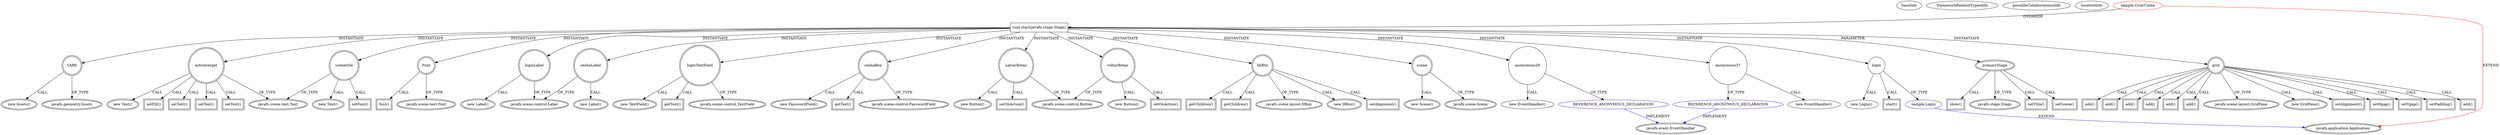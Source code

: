 digraph {
baseInfo[graphId=3739,category="extension_graph",isAnonymous=false,possibleRelation=true]
frameworkRelatedTypesInfo[0="javafx.application.Application"]
possibleCollaborationsInfo[0="3739~OVERRIDING_METHOD_DECLARATION-INSTANTIATION-~javafx.application.Application ~javafx.event.EventHandler ~false~true",1="3739~OVERRIDING_METHOD_DECLARATION-INSTANTIATION-~javafx.application.Application ~javafx.application.Application ~false~false"]
locationInfo[projectName="nandoacoelho-SGFP-Sistema-Gerenciador-Financeiro-Pessoal",filePath="/nandoacoelho-SGFP-Sistema-Gerenciador-Financeiro-Pessoal/SGFP-Sistema-Gerenciador-Financeiro-Pessoal-master/src/sample/CriarConta.java",contextSignature="CriarConta",graphId="3739"]
0[label="sample.CriarConta",vertexType="ROOT_CLIENT_CLASS_DECLARATION",isFrameworkType=false,color=red]
1[label="javafx.application.Application",vertexType="FRAMEWORK_CLASS_TYPE",isFrameworkType=true,peripheries=2]
2[label="void start(javafx.stage.Stage)",vertexType="OVERRIDING_METHOD_DECLARATION",isFrameworkType=false,shape=box]
3[label="primaryStage",vertexType="PARAMETER_DECLARATION",isFrameworkType=true,peripheries=2]
4[label="javafx.stage.Stage",vertexType="FRAMEWORK_CLASS_TYPE",isFrameworkType=true,peripheries=2]
6[label="setTitle()",vertexType="INSIDE_CALL",isFrameworkType=true,peripheries=2,shape=box]
8[label="grid",vertexType="VARIABLE_EXPRESION",isFrameworkType=true,peripheries=2,shape=circle]
9[label="javafx.scene.layout.GridPane",vertexType="FRAMEWORK_CLASS_TYPE",isFrameworkType=true,peripheries=2]
7[label="new GridPane()",vertexType="CONSTRUCTOR_CALL",isFrameworkType=true,peripheries=2]
11[label="setAlignment()",vertexType="INSIDE_CALL",isFrameworkType=true,peripheries=2,shape=box]
13[label="setHgap()",vertexType="INSIDE_CALL",isFrameworkType=true,peripheries=2,shape=box]
15[label="setVgap()",vertexType="INSIDE_CALL",isFrameworkType=true,peripheries=2,shape=box]
17[label="setPadding()",vertexType="INSIDE_CALL",isFrameworkType=true,peripheries=2,shape=box]
19[label="VAR6",vertexType="VARIABLE_EXPRESION",isFrameworkType=true,peripheries=2,shape=circle]
20[label="javafx.geometry.Insets",vertexType="FRAMEWORK_CLASS_TYPE",isFrameworkType=true,peripheries=2]
18[label="new Insets()",vertexType="CONSTRUCTOR_CALL",isFrameworkType=true,peripheries=2]
22[label="scenetitle",vertexType="VARIABLE_EXPRESION",isFrameworkType=true,peripheries=2,shape=circle]
23[label="javafx.scene.text.Text",vertexType="FRAMEWORK_CLASS_TYPE",isFrameworkType=true,peripheries=2]
21[label="new Text()",vertexType="CONSTRUCTOR_CALL",isFrameworkType=true,peripheries=2]
25[label="setFont()",vertexType="INSIDE_CALL",isFrameworkType=true,peripheries=2,shape=box]
26[label="Font",vertexType="VARIABLE_EXPRESION",isFrameworkType=true,peripheries=2,shape=circle]
28[label="javafx.scene.text.Font",vertexType="FRAMEWORK_CLASS_TYPE",isFrameworkType=true,peripheries=2]
27[label="font()",vertexType="INSIDE_CALL",isFrameworkType=true,peripheries=2,shape=box]
30[label="add()",vertexType="INSIDE_CALL",isFrameworkType=true,peripheries=2,shape=box]
32[label="loginLabel",vertexType="VARIABLE_EXPRESION",isFrameworkType=true,peripheries=2,shape=circle]
33[label="javafx.scene.control.Label",vertexType="FRAMEWORK_CLASS_TYPE",isFrameworkType=true,peripheries=2]
31[label="new Label()",vertexType="CONSTRUCTOR_CALL",isFrameworkType=true,peripheries=2]
35[label="add()",vertexType="INSIDE_CALL",isFrameworkType=true,peripheries=2,shape=box]
37[label="loginTextField",vertexType="VARIABLE_EXPRESION",isFrameworkType=true,peripheries=2,shape=circle]
38[label="javafx.scene.control.TextField",vertexType="FRAMEWORK_CLASS_TYPE",isFrameworkType=true,peripheries=2]
36[label="new TextField()",vertexType="CONSTRUCTOR_CALL",isFrameworkType=true,peripheries=2]
40[label="add()",vertexType="INSIDE_CALL",isFrameworkType=true,peripheries=2,shape=box]
42[label="senhaLabel",vertexType="VARIABLE_EXPRESION",isFrameworkType=true,peripheries=2,shape=circle]
41[label="new Label()",vertexType="CONSTRUCTOR_CALL",isFrameworkType=true,peripheries=2]
45[label="add()",vertexType="INSIDE_CALL",isFrameworkType=true,peripheries=2,shape=box]
47[label="senhaBox",vertexType="VARIABLE_EXPRESION",isFrameworkType=true,peripheries=2,shape=circle]
48[label="javafx.scene.control.PasswordField",vertexType="FRAMEWORK_CLASS_TYPE",isFrameworkType=true,peripheries=2]
46[label="new PasswordField()",vertexType="CONSTRUCTOR_CALL",isFrameworkType=true,peripheries=2]
50[label="add()",vertexType="INSIDE_CALL",isFrameworkType=true,peripheries=2,shape=box]
52[label="voltarBotao",vertexType="VARIABLE_EXPRESION",isFrameworkType=true,peripheries=2,shape=circle]
53[label="javafx.scene.control.Button",vertexType="FRAMEWORK_CLASS_TYPE",isFrameworkType=true,peripheries=2]
51[label="new Button()",vertexType="CONSTRUCTOR_CALL",isFrameworkType=true,peripheries=2]
55[label="salvarBotao",vertexType="VARIABLE_EXPRESION",isFrameworkType=true,peripheries=2,shape=circle]
54[label="new Button()",vertexType="CONSTRUCTOR_CALL",isFrameworkType=true,peripheries=2]
58[label="hbBtn",vertexType="VARIABLE_EXPRESION",isFrameworkType=true,peripheries=2,shape=circle]
59[label="javafx.scene.layout.HBox",vertexType="FRAMEWORK_CLASS_TYPE",isFrameworkType=true,peripheries=2]
57[label="new HBox()",vertexType="CONSTRUCTOR_CALL",isFrameworkType=true,peripheries=2]
61[label="setAlignment()",vertexType="INSIDE_CALL",isFrameworkType=true,peripheries=2,shape=box]
63[label="getChildren()",vertexType="INSIDE_CALL",isFrameworkType=true,peripheries=2,shape=box]
65[label="getChildren()",vertexType="INSIDE_CALL",isFrameworkType=true,peripheries=2,shape=box]
67[label="add()",vertexType="INSIDE_CALL",isFrameworkType=true,peripheries=2,shape=box]
69[label="actiontarget",vertexType="VARIABLE_EXPRESION",isFrameworkType=true,peripheries=2,shape=circle]
68[label="new Text()",vertexType="CONSTRUCTOR_CALL",isFrameworkType=true,peripheries=2]
72[label="add()",vertexType="INSIDE_CALL",isFrameworkType=true,peripheries=2,shape=box]
74[label="setOnAction()",vertexType="INSIDE_CALL",isFrameworkType=true,peripheries=2,shape=box]
76[label="anonymous29",vertexType="VARIABLE_EXPRESION",isFrameworkType=false,shape=circle]
77[label="REFERENCE_ANONYMOUS_DECLARATION",vertexType="REFERENCE_ANONYMOUS_DECLARATION",isFrameworkType=false,color=blue]
78[label="javafx.event.EventHandler",vertexType="FRAMEWORK_INTERFACE_TYPE",isFrameworkType=true,peripheries=2]
75[label="new EventHandler()",vertexType="CONSTRUCTOR_CALL",isFrameworkType=false]
80[label="getText()",vertexType="INSIDE_CALL",isFrameworkType=true,peripheries=2,shape=box]
82[label="getText()",vertexType="INSIDE_CALL",isFrameworkType=true,peripheries=2,shape=box]
84[label="setFill()",vertexType="INSIDE_CALL",isFrameworkType=true,peripheries=2,shape=box]
86[label="setText()",vertexType="INSIDE_CALL",isFrameworkType=true,peripheries=2,shape=box]
88[label="setText()",vertexType="INSIDE_CALL",isFrameworkType=true,peripheries=2,shape=box]
90[label="setText()",vertexType="INSIDE_CALL",isFrameworkType=true,peripheries=2,shape=box]
92[label="setOnAction()",vertexType="INSIDE_CALL",isFrameworkType=true,peripheries=2,shape=box]
94[label="anonymous37",vertexType="VARIABLE_EXPRESION",isFrameworkType=false,shape=circle]
95[label="REFERENCE_ANONYMOUS_DECLARATION",vertexType="REFERENCE_ANONYMOUS_DECLARATION",isFrameworkType=false,color=blue]
93[label="new EventHandler()",vertexType="CONSTRUCTOR_CALL",isFrameworkType=false]
98[label="login",vertexType="VARIABLE_EXPRESION",isFrameworkType=false,shape=circle]
99[label="sample.Login",vertexType="REFERENCE_CLIENT_CLASS_DECLARATION",isFrameworkType=false,color=blue]
97[label="new Login()",vertexType="CONSTRUCTOR_CALL",isFrameworkType=false]
102[label="start()",vertexType="INSIDE_CALL",isFrameworkType=true,peripheries=2,shape=box]
104[label="scene",vertexType="VARIABLE_EXPRESION",isFrameworkType=true,peripheries=2,shape=circle]
105[label="javafx.scene.Scene",vertexType="FRAMEWORK_CLASS_TYPE",isFrameworkType=true,peripheries=2]
103[label="new Scene()",vertexType="CONSTRUCTOR_CALL",isFrameworkType=true,peripheries=2]
107[label="setScene()",vertexType="INSIDE_CALL",isFrameworkType=true,peripheries=2,shape=box]
109[label="show()",vertexType="INSIDE_CALL",isFrameworkType=true,peripheries=2,shape=box]
0->1[label="EXTEND",color=red]
0->2[label="OVERRIDE"]
3->4[label="OF_TYPE"]
2->3[label="PARAMETER"]
3->6[label="CALL"]
2->8[label="INSTANTIATE"]
8->9[label="OF_TYPE"]
8->7[label="CALL"]
8->11[label="CALL"]
8->13[label="CALL"]
8->15[label="CALL"]
8->17[label="CALL"]
2->19[label="INSTANTIATE"]
19->20[label="OF_TYPE"]
19->18[label="CALL"]
2->22[label="INSTANTIATE"]
22->23[label="OF_TYPE"]
22->21[label="CALL"]
22->25[label="CALL"]
2->26[label="INSTANTIATE"]
26->28[label="OF_TYPE"]
26->27[label="CALL"]
8->30[label="CALL"]
2->32[label="INSTANTIATE"]
32->33[label="OF_TYPE"]
32->31[label="CALL"]
8->35[label="CALL"]
2->37[label="INSTANTIATE"]
37->38[label="OF_TYPE"]
37->36[label="CALL"]
8->40[label="CALL"]
2->42[label="INSTANTIATE"]
42->33[label="OF_TYPE"]
42->41[label="CALL"]
8->45[label="CALL"]
2->47[label="INSTANTIATE"]
47->48[label="OF_TYPE"]
47->46[label="CALL"]
8->50[label="CALL"]
2->52[label="INSTANTIATE"]
52->53[label="OF_TYPE"]
52->51[label="CALL"]
2->55[label="INSTANTIATE"]
55->53[label="OF_TYPE"]
55->54[label="CALL"]
2->58[label="INSTANTIATE"]
58->59[label="OF_TYPE"]
58->57[label="CALL"]
58->61[label="CALL"]
58->63[label="CALL"]
58->65[label="CALL"]
8->67[label="CALL"]
2->69[label="INSTANTIATE"]
69->23[label="OF_TYPE"]
69->68[label="CALL"]
8->72[label="CALL"]
55->74[label="CALL"]
2->76[label="INSTANTIATE"]
77->78[label="IMPLEMENT",color=blue]
76->77[label="OF_TYPE"]
76->75[label="CALL"]
37->80[label="CALL"]
47->82[label="CALL"]
69->84[label="CALL"]
69->86[label="CALL"]
69->88[label="CALL"]
69->90[label="CALL"]
52->92[label="CALL"]
2->94[label="INSTANTIATE"]
95->78[label="IMPLEMENT",color=blue]
94->95[label="OF_TYPE"]
94->93[label="CALL"]
2->98[label="INSTANTIATE"]
99->1[label="EXTEND",color=blue]
98->99[label="OF_TYPE"]
98->97[label="CALL"]
98->102[label="CALL"]
2->104[label="INSTANTIATE"]
104->105[label="OF_TYPE"]
104->103[label="CALL"]
3->107[label="CALL"]
3->109[label="CALL"]
}

